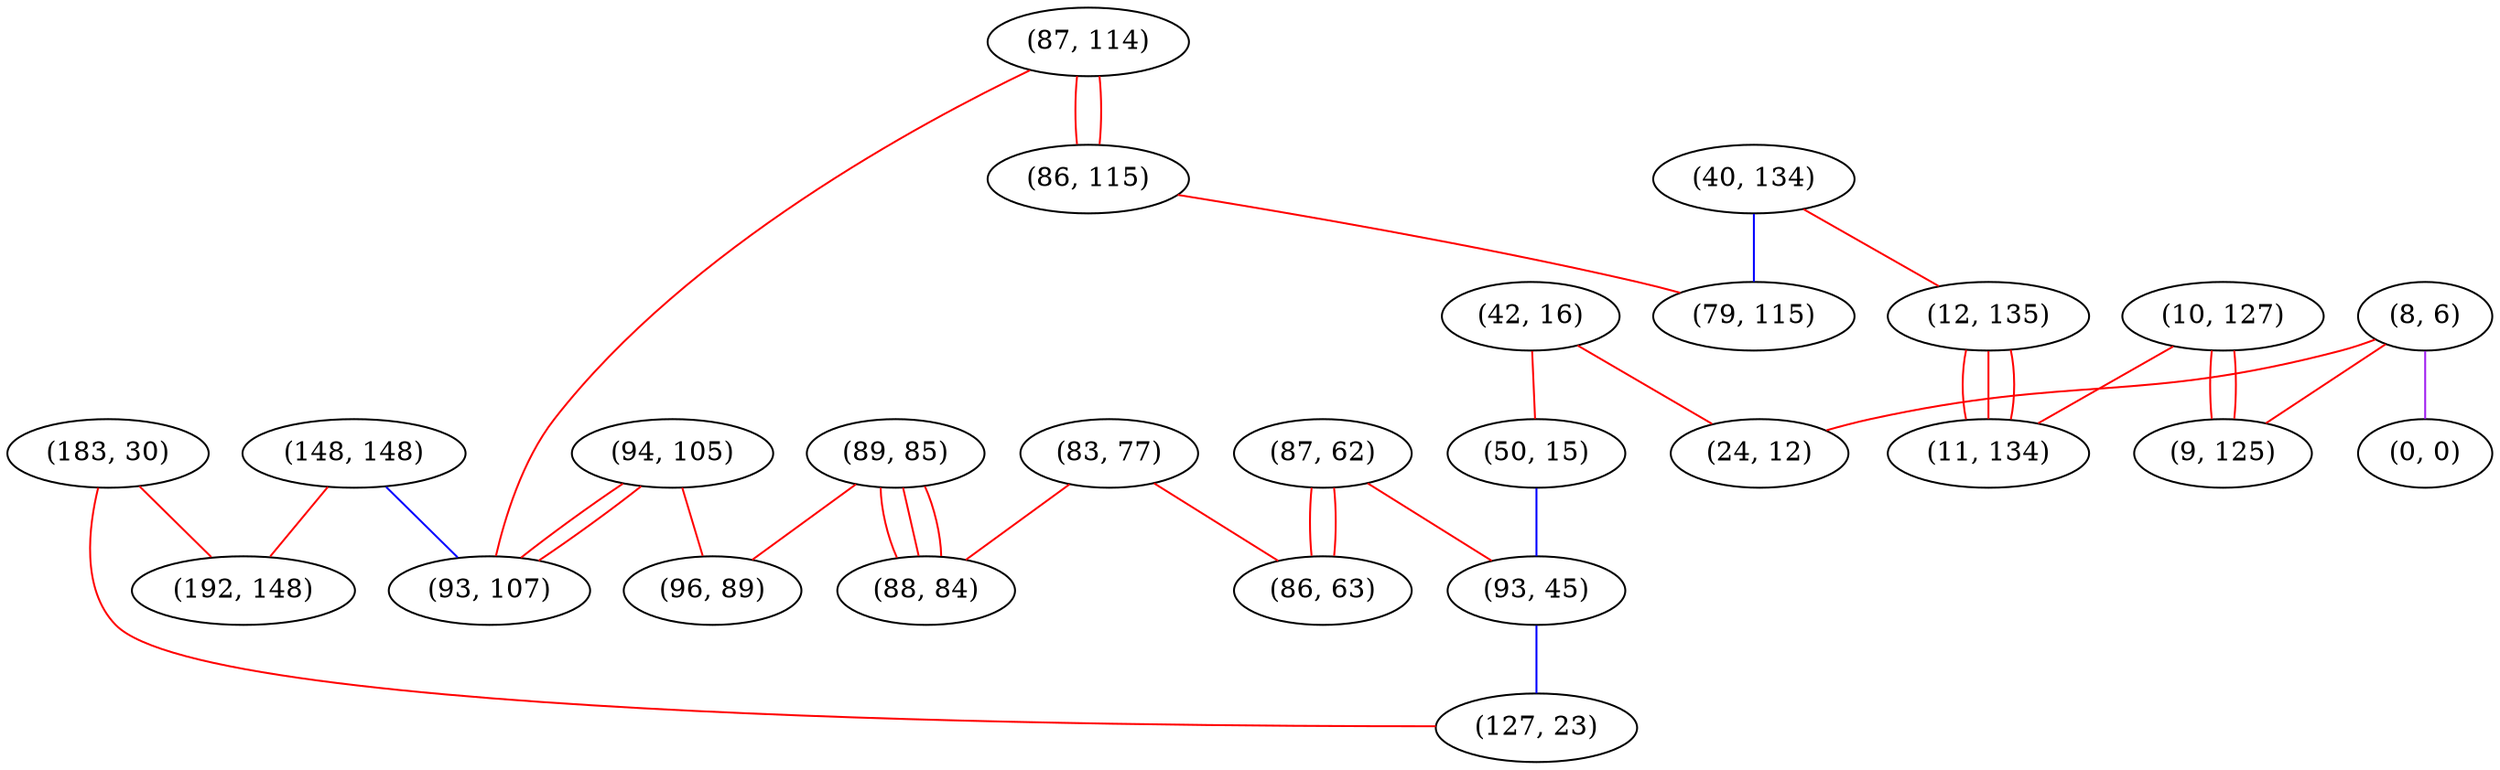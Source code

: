graph "" {
"(87, 62)";
"(42, 16)";
"(94, 105)";
"(148, 148)";
"(40, 134)";
"(87, 114)";
"(10, 127)";
"(50, 15)";
"(93, 107)";
"(86, 115)";
"(93, 45)";
"(8, 6)";
"(183, 30)";
"(0, 0)";
"(192, 148)";
"(12, 135)";
"(83, 77)";
"(89, 85)";
"(88, 84)";
"(96, 89)";
"(9, 125)";
"(127, 23)";
"(24, 12)";
"(79, 115)";
"(86, 63)";
"(11, 134)";
"(87, 62)" -- "(86, 63)"  [color=red, key=0, weight=1];
"(87, 62)" -- "(86, 63)"  [color=red, key=1, weight=1];
"(87, 62)" -- "(93, 45)"  [color=red, key=0, weight=1];
"(42, 16)" -- "(50, 15)"  [color=red, key=0, weight=1];
"(42, 16)" -- "(24, 12)"  [color=red, key=0, weight=1];
"(94, 105)" -- "(96, 89)"  [color=red, key=0, weight=1];
"(94, 105)" -- "(93, 107)"  [color=red, key=0, weight=1];
"(94, 105)" -- "(93, 107)"  [color=red, key=1, weight=1];
"(148, 148)" -- "(93, 107)"  [color=blue, key=0, weight=3];
"(148, 148)" -- "(192, 148)"  [color=red, key=0, weight=1];
"(40, 134)" -- "(79, 115)"  [color=blue, key=0, weight=3];
"(40, 134)" -- "(12, 135)"  [color=red, key=0, weight=1];
"(87, 114)" -- "(86, 115)"  [color=red, key=0, weight=1];
"(87, 114)" -- "(86, 115)"  [color=red, key=1, weight=1];
"(87, 114)" -- "(93, 107)"  [color=red, key=0, weight=1];
"(10, 127)" -- "(9, 125)"  [color=red, key=0, weight=1];
"(10, 127)" -- "(9, 125)"  [color=red, key=1, weight=1];
"(10, 127)" -- "(11, 134)"  [color=red, key=0, weight=1];
"(50, 15)" -- "(93, 45)"  [color=blue, key=0, weight=3];
"(86, 115)" -- "(79, 115)"  [color=red, key=0, weight=1];
"(93, 45)" -- "(127, 23)"  [color=blue, key=0, weight=3];
"(8, 6)" -- "(9, 125)"  [color=red, key=0, weight=1];
"(8, 6)" -- "(0, 0)"  [color=purple, key=0, weight=4];
"(8, 6)" -- "(24, 12)"  [color=red, key=0, weight=1];
"(183, 30)" -- "(127, 23)"  [color=red, key=0, weight=1];
"(183, 30)" -- "(192, 148)"  [color=red, key=0, weight=1];
"(12, 135)" -- "(11, 134)"  [color=red, key=0, weight=1];
"(12, 135)" -- "(11, 134)"  [color=red, key=1, weight=1];
"(12, 135)" -- "(11, 134)"  [color=red, key=2, weight=1];
"(83, 77)" -- "(86, 63)"  [color=red, key=0, weight=1];
"(83, 77)" -- "(88, 84)"  [color=red, key=0, weight=1];
"(89, 85)" -- "(96, 89)"  [color=red, key=0, weight=1];
"(89, 85)" -- "(88, 84)"  [color=red, key=0, weight=1];
"(89, 85)" -- "(88, 84)"  [color=red, key=1, weight=1];
"(89, 85)" -- "(88, 84)"  [color=red, key=2, weight=1];
}
